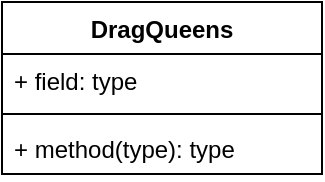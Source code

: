 <mxfile version="12.1.4" type="github" pages="1">
  <diagram id="-zQgfkgL3QS0nXdone0z" name="Page-1">
    <mxGraphModel dx="1021" dy="582" grid="1" gridSize="10" guides="1" tooltips="1" connect="1" arrows="1" fold="1" page="1" pageScale="1" pageWidth="850" pageHeight="1100" math="0" shadow="0">
      <root>
        <mxCell id="0"/>
        <mxCell id="1" parent="0"/>
        <mxCell id="rGakCJmJ79Plz22v7-zy-5" value="DragQueens" style="swimlane;fontStyle=1;align=center;verticalAlign=top;childLayout=stackLayout;horizontal=1;startSize=26;horizontalStack=0;resizeParent=1;resizeParentMax=0;resizeLast=0;collapsible=1;marginBottom=0;" vertex="1" parent="1">
          <mxGeometry x="20" y="20" width="160" height="86" as="geometry"/>
        </mxCell>
        <mxCell id="rGakCJmJ79Plz22v7-zy-6" value="+ field: type" style="text;strokeColor=none;fillColor=none;align=left;verticalAlign=top;spacingLeft=4;spacingRight=4;overflow=hidden;rotatable=0;points=[[0,0.5],[1,0.5]];portConstraint=eastwest;" vertex="1" parent="rGakCJmJ79Plz22v7-zy-5">
          <mxGeometry y="26" width="160" height="26" as="geometry"/>
        </mxCell>
        <mxCell id="rGakCJmJ79Plz22v7-zy-7" value="" style="line;strokeWidth=1;fillColor=none;align=left;verticalAlign=middle;spacingTop=-1;spacingLeft=3;spacingRight=3;rotatable=0;labelPosition=right;points=[];portConstraint=eastwest;" vertex="1" parent="rGakCJmJ79Plz22v7-zy-5">
          <mxGeometry y="52" width="160" height="8" as="geometry"/>
        </mxCell>
        <mxCell id="rGakCJmJ79Plz22v7-zy-8" value="+ method(type): type" style="text;strokeColor=none;fillColor=none;align=left;verticalAlign=top;spacingLeft=4;spacingRight=4;overflow=hidden;rotatable=0;points=[[0,0.5],[1,0.5]];portConstraint=eastwest;" vertex="1" parent="rGakCJmJ79Plz22v7-zy-5">
          <mxGeometry y="60" width="160" height="26" as="geometry"/>
        </mxCell>
      </root>
    </mxGraphModel>
  </diagram>
</mxfile>

